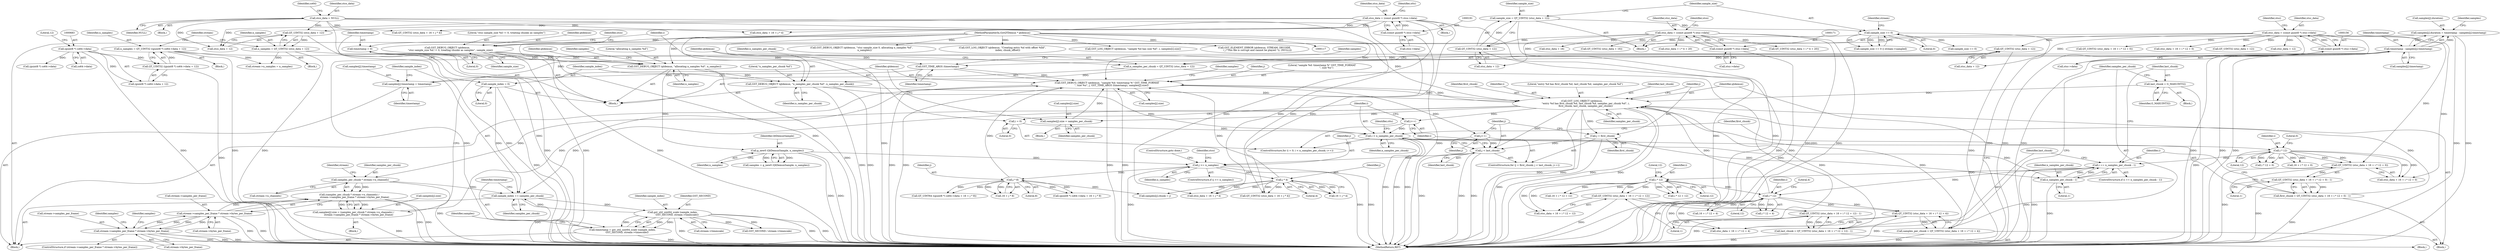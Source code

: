 digraph "0_gstreamer_bdc20b9baf13564d9a061343416395f8f9a92b53@array" {
"1000920" [label="(Call,samples[j].duration = timestamp - samples[j].timestamp)"];
"1000926" [label="(Call,timestamp - samples[j].timestamp)"];
"1000912" [label="(Call,timestamp = gst_util_uint64_scale (sample_index,\n            GST_SECOND, stream->timescale))"];
"1000914" [label="(Call,gst_util_uint64_scale (sample_index,\n            GST_SECOND, stream->timescale))"];
"1000909" [label="(Call,sample_index += samples_per_chunk)"];
"1000870" [label="(Call,samples_per_chunk * stream->n_channels)"];
"1000788" [label="(Call,GST_LOG_OBJECT (qtdemux,\n          \"entry %d has first_chunk %d, last_chunk %d, samples_per_chunk %d\", i,\n          first_chunk, last_chunk, samples_per_chunk))"];
"1000713" [label="(Call,GST_DEBUG_OBJECT (qtdemux, \"n_samples_per_chunk %d\", n_samples_per_chunk))"];
"1000693" [label="(Call,GST_DEBUG_OBJECT (qtdemux, \"allocating n_samples %d\", n_samples))"];
"1000663" [label="(Call,GST_DEBUG_OBJECT (qtdemux,\n        \"stsz sample_size %d != 0, treating chunks as samples\", sample_size))"];
"1000118" [label="(MethodParameterIn,GstQTDemux * qtdemux)"];
"1000226" [label="(Call,sample_size == 0)"];
"1000218" [label="(Call,sample_size = QT_UINT32 (stsz_data + 12))"];
"1000220" [label="(Call,QT_UINT32 (stsz_data + 12))"];
"1000168" [label="(Call,stsz_data = (const guint8 *) stsz->data)"];
"1000170" [label="(Call,(const guint8 *) stsz->data)"];
"1000678" [label="(Call,n_samples = QT_UINT32 ((guint8 *) co64->data + 12))"];
"1000680" [label="(Call,QT_UINT32 ((guint8 *) co64->data + 12))"];
"1000682" [label="(Call,(guint8 *) co64->data)"];
"1000670" [label="(Call,n_samples = QT_UINT32 (stco_data + 12))"];
"1000672" [label="(Call,QT_UINT32 (stco_data + 12))"];
"1000188" [label="(Call,stco_data = (const guint8 *) stco->data)"];
"1000190" [label="(Call,(const guint8 *) stco->data)"];
"1000197" [label="(Call,stco_data = NULL)"];
"1000707" [label="(Call,n_samples_per_chunk = QT_UINT32 (stsc_data + 12))"];
"1000709" [label="(Call,QT_UINT32 (stsc_data + 12))"];
"1000153" [label="(Call,stsc_data = (const guint8 *) stsc->data)"];
"1000155" [label="(Call,(const guint8 *) stsc->data)"];
"1000891" [label="(Call,GST_DEBUG_OBJECT (qtdemux, \"sample %d: timestamp %\" GST_TIME_FORMAT\n            \", size %u\", j, GST_TIME_ARGS (timestamp), samples[j].size))"];
"1000837" [label="(Call,j * 8)"];
"1000807" [label="(Call,j >= n_samples)"];
"1000799" [label="(Call,j < last_chunk)"];
"1000802" [label="(Call,j++)"];
"1000796" [label="(Call,j = first_chunk)"];
"1000699" [label="(Call,g_new0 (QtDemuxSample, n_samples))"];
"1000821" [label="(Call,j * 4)"];
"1000895" [label="(Call,GST_TIME_ARGS (timestamp))"];
"1000720" [label="(Call,timestamp = 0)"];
"1000884" [label="(Call,samples[j].size = samples_per_chunk)"];
"1000863" [label="(Call,samples[j].size = (samples_per_chunk * stream->n_channels) /\n              stream->samples_per_frame * stream->bytes_per_frame)"];
"1000869" [label="(Call,(samples_per_chunk * stream->n_channels) /\n              stream->samples_per_frame * stream->bytes_per_frame)"];
"1000875" [label="(Call,stream->samples_per_frame * stream->bytes_per_frame)"];
"1000855" [label="(Call,stream->samples_per_frame * stream->bytes_per_frame)"];
"1000784" [label="(Call,i * 12)"];
"1000751" [label="(Call,i == n_samples_per_chunk - 1)"];
"1000745" [label="(Call,i * 12)"];
"1000727" [label="(Call,i < n_samples_per_chunk)"];
"1000730" [label="(Call,i++)"];
"1000724" [label="(Call,i = 0)"];
"1000753" [label="(Call,n_samples_per_chunk - 1)"];
"1000771" [label="(Call,i * 12)"];
"1000736" [label="(Call,first_chunk = QT_UINT32 (stsc_data + 16 + i * 12 + 0) - 1)"];
"1000738" [label="(Call,QT_UINT32 (stsc_data + 16 + i * 12 + 0) - 1)"];
"1000739" [label="(Call,QT_UINT32 (stsc_data + 16 + i * 12 + 0))"];
"1000757" [label="(Call,last_chunk = G_MAXUINT32)"];
"1000762" [label="(Call,last_chunk = QT_UINT32 (stsc_data + 16 + i * 12 + 12) - 1)"];
"1000764" [label="(Call,QT_UINT32 (stsc_data + 16 + i * 12 + 12) - 1)"];
"1000765" [label="(Call,QT_UINT32 (stsc_data + 16 + i * 12 + 12))"];
"1000776" [label="(Call,samples_per_chunk = QT_UINT32 (stsc_data + 16 + i * 12 + 4))"];
"1000778" [label="(Call,QT_UINT32 (stsc_data + 16 + i * 12 + 4))"];
"1000717" [label="(Call,sample_index = 0)"];
"1000902" [label="(Call,samples[j].timestamp = timestamp)"];
"1000697" [label="(Call,samples = g_new0 (QtDemuxSample, n_samples))"];
"1000678" [label="(Call,n_samples = QT_UINT32 ((guint8 *) co64->data + 12))"];
"1000869" [label="(Call,(samples_per_chunk * stream->n_channels) /\n              stream->samples_per_frame * stream->bytes_per_frame)"];
"1000790" [label="(Literal,\"entry %d has first_chunk %d, last_chunk %d, samples_per_chunk %d\")"];
"1000219" [label="(Identifier,sample_size)"];
"1000163" [label="(Identifier,stsz)"];
"1000673" [label="(Call,stco_data + 12)"];
"1000707" [label="(Call,n_samples_per_chunk = QT_UINT32 (stsc_data + 12))"];
"1000816" [label="(Call,QT_UINT32 (stco_data + 16 + j * 4))"];
"1000915" [label="(Identifier,sample_index)"];
"1000923" [label="(Identifier,samples)"];
"1000176" [label="(Identifier,stco)"];
"1000199" [label="(Identifier,NULL)"];
"1000682" [label="(Call,(guint8 *) co64->data)"];
"1000777" [label="(Identifier,samples_per_chunk)"];
"1000725" [label="(Identifier,i)"];
"1000772" [label="(Identifier,i)"];
"1000830" [label="(Call,(guint8 *) co64->data)"];
"1000192" [label="(Call,stco->data)"];
"1000899" [label="(Identifier,samples)"];
"1000875" [label="(Call,stream->samples_per_frame * stream->bytes_per_frame)"];
"1000717" [label="(Call,sample_index = 0)"];
"1000154" [label="(Identifier,stsc_data)"];
"1000750" [label="(ControlStructure,if (i == n_samples_per_chunk - 1))"];
"1000698" [label="(Identifier,samples)"];
"1000795" [label="(ControlStructure,for (j = first_chunk; j < last_chunk; j++))"];
"1000854" [label="(ControlStructure,if (stream->samples_per_frame * stream->bytes_per_frame))"];
"1000196" [label="(Block,)"];
"1000917" [label="(Call,stream->timescale)"];
"1000699" [label="(Call,g_new0 (QtDemuxSample, n_samples))"];
"1000239" [label="(Call,GST_DEBUG_OBJECT (qtdemux, \"stsz sample_size 0, allocating n_samples %d\",\n        n_samples))"];
"1000230" [label="(Identifier,stream)"];
"1000312" [label="(Call,QT_UINT32 (stsc_data + 12))"];
"1000887" [label="(Identifier,samples)"];
"1000278" [label="(Call,QT_UINT32 (stsz_data + i * 4 + 20))"];
"1000810" [label="(ControlStructure,goto done;)"];
"1000804" [label="(Block,)"];
"1000172" [label="(Call,stsz->data)"];
"1000666" [label="(Identifier,sample_size)"];
"1000677" [label="(Block,)"];
"1000903" [label="(Call,samples[j].timestamp)"];
"1000892" [label="(Identifier,qtdemux)"];
"1000801" [label="(Identifier,last_chunk)"];
"1000756" [label="(Block,)"];
"1000909" [label="(Call,sample_index += samples_per_chunk)"];
"1000663" [label="(Call,GST_DEBUG_OBJECT (qtdemux,\n        \"stsz sample_size %d != 0, treating chunks as samples\", sample_size))"];
"1000876" [label="(Call,stream->samples_per_frame)"];
"1000789" [label="(Identifier,qtdemux)"];
"1000771" [label="(Call,i * 12)"];
"1000726" [label="(Literal,0)"];
"1000840" [label="(Call,samples[j].chunk = j)"];
"1000794" [label="(Identifier,samples_per_chunk)"];
"1000716" [label="(Identifier,n_samples_per_chunk)"];
"1000434" [label="(Call,GST_LOG_OBJECT (qtdemux, \"Creating entry %d with offset %lld\",\n              index, chunk_offset))"];
"1000118" [label="(MethodParameterIn,GstQTDemux * qtdemux)"];
"1000228" [label="(Literal,0)"];
"1000817" [label="(Call,stco_data + 16 + j * 4)"];
"1000806" [label="(ControlStructure,if (j >= n_samples))"];
"1000755" [label="(Literal,1)"];
"1000736" [label="(Call,first_chunk = QT_UINT32 (stsc_data + 16 + i * 12 + 0) - 1)"];
"1000759" [label="(Identifier,G_MAXUINT32)"];
"1000723" [label="(ControlStructure,for (i = 0; i < n_samples_per_chunk; i++))"];
"1000693" [label="(Call,GST_DEBUG_OBJECT (qtdemux, \"allocating n_samples %d\", n_samples))"];
"1000732" [label="(Block,)"];
"1000895" [label="(Call,GST_TIME_ARGS (timestamp))"];
"1000913" [label="(Identifier,timestamp)"];
"1000294" [label="(Call,GST_LOG_OBJECT (qtdemux, \"sample %d has size %d\", i, samples[i].size))"];
"1000679" [label="(Identifier,n_samples)"];
"1000863" [label="(Call,samples[j].size = (samples_per_chunk * stream->n_channels) /\n              stream->samples_per_frame * stream->bytes_per_frame)"];
"1000793" [label="(Identifier,last_chunk)"];
"1000687" [label="(Literal,12)"];
"1000897" [label="(Call,samples[j].size)"];
"1000784" [label="(Call,i * 12)"];
"1000719" [label="(Literal,0)"];
"1000170" [label="(Call,(const guint8 *) stsz->data)"];
"1000236" [label="(Call,stsz_data + 16)"];
"1000681" [label="(Call,(guint8 *) co64->data + 12)"];
"1000835" [label="(Call,16 + j * 8)"];
"1000671" [label="(Identifier,n_samples)"];
"1000902" [label="(Call,samples[j].timestamp = timestamp)"];
"1000669" [label="(Block,)"];
"1000714" [label="(Identifier,qtdemux)"];
"1000709" [label="(Call,QT_UINT32 (stsc_data + 12))"];
"1000742" [label="(Call,16 + i * 12 + 0)"];
"1000761" [label="(Block,)"];
"1000862" [label="(Block,)"];
"1000916" [label="(Identifier,GST_SECOND)"];
"1000695" [label="(Literal,\"allocating n_samples %d\")"];
"1000190" [label="(Call,(const guint8 *) stco->data)"];
"1000731" [label="(Identifier,i)"];
"1000722" [label="(Literal,0)"];
"1000752" [label="(Identifier,i)"];
"1000715" [label="(Literal,\"n_samples_per_chunk %d\")"];
"1000746" [label="(Identifier,i)"];
"1000313" [label="(Call,stsc_data + 12)"];
"1000770" [label="(Call,i * 12 + 12)"];
"1000797" [label="(Identifier,j)"];
"1000221" [label="(Call,stsz_data + 12)"];
"1000235" [label="(Call,QT_UINT32 (stsz_data + 16))"];
"1000905" [label="(Identifier,samples)"];
"1000662" [label="(Block,)"];
"1000890" [label="(Identifier,samples_per_chunk)"];
"1000921" [label="(Call,samples[j].duration)"];
"1000762" [label="(Call,last_chunk = QT_UINT32 (stsc_data + 16 + i * 12 + 12) - 1)"];
"1000157" [label="(Call,stsc->data)"];
"1000401" [label="(Call,stco_data + 16 + j * 4)"];
"1000739" [label="(Call,QT_UINT32 (stsc_data + 16 + i * 12 + 0))"];
"1000912" [label="(Call,timestamp = gst_util_uint64_scale (sample_index,\n            GST_SECOND, stream->timescale))"];
"1000872" [label="(Call,stream->n_channels)"];
"1000792" [label="(Identifier,first_chunk)"];
"1001025" [label="(Call,GST_SECOND / stream->timescale)"];
"1000812" [label="(Identifier,stco)"];
"1000225" [label="(Call,sample_size == 0 || stream->sampled)"];
"1000187" [label="(Block,)"];
"1000773" [label="(Literal,12)"];
"1000774" [label="(Literal,12)"];
"1000690" [label="(Identifier,stream)"];
"1000688" [label="(Call,stream->n_samples = n_samples)"];
"1000753" [label="(Call,n_samples_per_chunk - 1)"];
"1000279" [label="(Call,stsz_data + i * 4 + 20)"];
"1000708" [label="(Identifier,n_samples_per_chunk)"];
"1000800" [label="(Identifier,j)"];
"1000786" [label="(Literal,12)"];
"1000727" [label="(Call,i < n_samples_per_chunk)"];
"1000808" [label="(Identifier,j)"];
"1000798" [label="(Identifier,first_chunk)"];
"1000169" [label="(Identifier,stsz_data)"];
"1000189" [label="(Identifier,stco_data)"];
"1001044" [label="(MethodReturn,RET)"];
"1000891" [label="(Call,GST_DEBUG_OBJECT (qtdemux, \"sample %d: timestamp %\" GST_TIME_FORMAT\n            \", size %u\", j, GST_TIME_ARGS (timestamp), samples[j].size))"];
"1000668" [label="(Identifier,stco)"];
"1000828" [label="(Call,QT_UINT64 ((guint8 *) co64->data + 16 + j * 8))"];
"1000942" [label="(Identifier,ctts)"];
"1000168" [label="(Call,stsz_data = (const guint8 *) stsz->data)"];
"1000188" [label="(Call,stco_data = (const guint8 *) stco->data)"];
"1000713" [label="(Call,GST_DEBUG_OBJECT (qtdemux, \"n_samples_per_chunk %d\", n_samples_per_chunk))"];
"1000926" [label="(Call,timestamp - samples[j].timestamp)"];
"1000737" [label="(Identifier,first_chunk)"];
"1000729" [label="(Identifier,n_samples_per_chunk)"];
"1000783" [label="(Call,i * 12 + 4)"];
"1000121" [label="(Block,)"];
"1000738" [label="(Call,QT_UINT32 (stsc_data + 16 + i * 12 + 0) - 1)"];
"1000819" [label="(Call,16 + j * 4)"];
"1000822" [label="(Identifier,j)"];
"1000927" [label="(Identifier,timestamp)"];
"1000807" [label="(Call,j >= n_samples)"];
"1000778" [label="(Call,QT_UINT32 (stsc_data + 16 + i * 12 + 4))"];
"1000871" [label="(Identifier,samples_per_chunk)"];
"1000855" [label="(Call,stream->samples_per_frame * stream->bytes_per_frame)"];
"1000766" [label="(Call,stsc_data + 16 + i * 12 + 12)"];
"1000775" [label="(Literal,1)"];
"1000866" [label="(Identifier,samples)"];
"1000220" [label="(Call,QT_UINT32 (stsz_data + 12))"];
"1000896" [label="(Identifier,timestamp)"];
"1000153" [label="(Call,stsc_data = (const guint8 *) stsc->data)"];
"1000218" [label="(Call,sample_size = QT_UINT32 (stsz_data + 12))"];
"1000700" [label="(Identifier,QtDemuxSample)"];
"1000758" [label="(Identifier,last_chunk)"];
"1000796" [label="(Call,j = first_chunk)"];
"1000823" [label="(Literal,4)"];
"1000728" [label="(Identifier,i)"];
"1000791" [label="(Identifier,i)"];
"1000799" [label="(Call,j < last_chunk)"];
"1000665" [label="(Literal,\"stsz sample_size %d != 0, treating chunks as samples\")"];
"1000757" [label="(Call,last_chunk = G_MAXUINT32)"];
"1000914" [label="(Call,gst_util_uint64_scale (sample_index,\n            GST_SECOND, stream->timescale))"];
"1000920" [label="(Call,samples[j].duration = timestamp - samples[j].timestamp)"];
"1000680" [label="(Call,QT_UINT32 ((guint8 *) co64->data + 12))"];
"1000202" [label="(Identifier,co64)"];
"1000936" [label="(Identifier,samples)"];
"1000877" [label="(Identifier,stream)"];
"1000883" [label="(Block,)"];
"1000864" [label="(Call,samples[j].size)"];
"1000839" [label="(Literal,8)"];
"1000198" [label="(Identifier,stco_data)"];
"1000197" [label="(Call,stco_data = NULL)"];
"1000269" [label="(Call,sample_size == 0)"];
"1000779" [label="(Call,stsc_data + 16 + i * 12 + 4)"];
"1000809" [label="(Identifier,n_samples)"];
"1000768" [label="(Call,16 + i * 12 + 12)"];
"1000781" [label="(Call,16 + i * 12 + 4)"];
"1000911" [label="(Identifier,samples_per_chunk)"];
"1000765" [label="(Call,QT_UINT32 (stsc_data + 16 + i * 12 + 12))"];
"1000821" [label="(Call,j * 4)"];
"1000749" [label="(Literal,1)"];
"1000745" [label="(Call,i * 12)"];
"1000894" [label="(Identifier,j)"];
"1001035" [label="(Call,GST_ELEMENT_ERROR (qtdemux, STREAM, DECODE,\n        (_(\"This file is corrupt and cannot be played.\")), (NULL)))"];
"1000785" [label="(Identifier,i)"];
"1000696" [label="(Identifier,n_samples)"];
"1000870" [label="(Call,samples_per_chunk * stream->n_channels)"];
"1000730" [label="(Call,i++)"];
"1000155" [label="(Call,(const guint8 *) stsc->data)"];
"1000720" [label="(Call,timestamp = 0)"];
"1000803" [label="(Identifier,j)"];
"1000856" [label="(Call,stream->samples_per_frame)"];
"1000754" [label="(Identifier,n_samples_per_chunk)"];
"1000664" [label="(Identifier,qtdemux)"];
"1000751" [label="(Call,i == n_samples_per_chunk - 1)"];
"1000747" [label="(Literal,12)"];
"1000672" [label="(Call,QT_UINT32 (stco_data + 12))"];
"1000724" [label="(Call,i = 0)"];
"1000776" [label="(Call,samples_per_chunk = QT_UINT32 (stsc_data + 16 + i * 12 + 4))"];
"1000884" [label="(Call,samples[j].size = samples_per_chunk)"];
"1000859" [label="(Call,stream->bytes_per_frame)"];
"1000893" [label="(Literal,\"sample %d: timestamp %\" GST_TIME_FORMAT\n            \", size %u\")"];
"1000838" [label="(Identifier,j)"];
"1000701" [label="(Identifier,n_samples)"];
"1000908" [label="(Identifier,timestamp)"];
"1000802" [label="(Call,j++)"];
"1000879" [label="(Call,stream->bytes_per_frame)"];
"1000788" [label="(Call,GST_LOG_OBJECT (qtdemux,\n          \"entry %d has first_chunk %d, last_chunk %d, samples_per_chunk %d\", i,\n          first_chunk, last_chunk, samples_per_chunk))"];
"1000670" [label="(Call,n_samples = QT_UINT32 (stco_data + 12))"];
"1000763" [label="(Identifier,last_chunk)"];
"1000910" [label="(Identifier,sample_index)"];
"1000928" [label="(Call,samples[j].timestamp)"];
"1000787" [label="(Literal,4)"];
"1000748" [label="(Literal,0)"];
"1000885" [label="(Call,samples[j].size)"];
"1000694" [label="(Identifier,qtdemux)"];
"1000721" [label="(Identifier,timestamp)"];
"1000829" [label="(Call,(guint8 *) co64->data + 16 + j * 8)"];
"1000208" [label="(Identifier,stts)"];
"1000227" [label="(Identifier,sample_size)"];
"1000400" [label="(Call,QT_UINT32 (stco_data + 16 + j * 4))"];
"1000335" [label="(Call,QT_UINT32 (stsc_data + 16 + i * 12 + 0))"];
"1000710" [label="(Call,stsc_data + 12)"];
"1000718" [label="(Identifier,sample_index)"];
"1000336" [label="(Call,stsc_data + 16 + i * 12 + 0)"];
"1000684" [label="(Call,co64->data)"];
"1000837" [label="(Call,j * 8)"];
"1000744" [label="(Call,i * 12 + 0)"];
"1000226" [label="(Call,sample_size == 0)"];
"1000764" [label="(Call,QT_UINT32 (stsc_data + 16 + i * 12 + 12) - 1)"];
"1000740" [label="(Call,stsc_data + 16 + i * 12 + 0)"];
"1000920" -> "1000804"  [label="AST: "];
"1000920" -> "1000926"  [label="CFG: "];
"1000921" -> "1000920"  [label="AST: "];
"1000926" -> "1000920"  [label="AST: "];
"1000936" -> "1000920"  [label="CFG: "];
"1000920" -> "1001044"  [label="DDG: "];
"1000920" -> "1001044"  [label="DDG: "];
"1000926" -> "1000920"  [label="DDG: "];
"1000926" -> "1000920"  [label="DDG: "];
"1000926" -> "1000928"  [label="CFG: "];
"1000927" -> "1000926"  [label="AST: "];
"1000928" -> "1000926"  [label="AST: "];
"1000926" -> "1001044"  [label="DDG: "];
"1000926" -> "1001044"  [label="DDG: "];
"1000926" -> "1000895"  [label="DDG: "];
"1000912" -> "1000926"  [label="DDG: "];
"1000902" -> "1000926"  [label="DDG: "];
"1000912" -> "1000804"  [label="AST: "];
"1000912" -> "1000914"  [label="CFG: "];
"1000913" -> "1000912"  [label="AST: "];
"1000914" -> "1000912"  [label="AST: "];
"1000923" -> "1000912"  [label="CFG: "];
"1000912" -> "1001044"  [label="DDG: "];
"1000914" -> "1000912"  [label="DDG: "];
"1000914" -> "1000912"  [label="DDG: "];
"1000914" -> "1000912"  [label="DDG: "];
"1000914" -> "1000917"  [label="CFG: "];
"1000915" -> "1000914"  [label="AST: "];
"1000916" -> "1000914"  [label="AST: "];
"1000917" -> "1000914"  [label="AST: "];
"1000914" -> "1001044"  [label="DDG: "];
"1000914" -> "1001044"  [label="DDG: "];
"1000914" -> "1001044"  [label="DDG: "];
"1000914" -> "1000909"  [label="DDG: "];
"1000909" -> "1000914"  [label="DDG: "];
"1000914" -> "1001025"  [label="DDG: "];
"1000914" -> "1001025"  [label="DDG: "];
"1000909" -> "1000804"  [label="AST: "];
"1000909" -> "1000911"  [label="CFG: "];
"1000910" -> "1000909"  [label="AST: "];
"1000911" -> "1000909"  [label="AST: "];
"1000913" -> "1000909"  [label="CFG: "];
"1000909" -> "1001044"  [label="DDG: "];
"1000870" -> "1000909"  [label="DDG: "];
"1000788" -> "1000909"  [label="DDG: "];
"1000717" -> "1000909"  [label="DDG: "];
"1000870" -> "1000869"  [label="AST: "];
"1000870" -> "1000872"  [label="CFG: "];
"1000871" -> "1000870"  [label="AST: "];
"1000872" -> "1000870"  [label="AST: "];
"1000877" -> "1000870"  [label="CFG: "];
"1000870" -> "1001044"  [label="DDG: "];
"1000870" -> "1000869"  [label="DDG: "];
"1000870" -> "1000869"  [label="DDG: "];
"1000788" -> "1000870"  [label="DDG: "];
"1000788" -> "1000732"  [label="AST: "];
"1000788" -> "1000794"  [label="CFG: "];
"1000789" -> "1000788"  [label="AST: "];
"1000790" -> "1000788"  [label="AST: "];
"1000791" -> "1000788"  [label="AST: "];
"1000792" -> "1000788"  [label="AST: "];
"1000793" -> "1000788"  [label="AST: "];
"1000794" -> "1000788"  [label="AST: "];
"1000797" -> "1000788"  [label="CFG: "];
"1000788" -> "1001044"  [label="DDG: "];
"1000788" -> "1001044"  [label="DDG: "];
"1000788" -> "1001044"  [label="DDG: "];
"1000788" -> "1001044"  [label="DDG: "];
"1000788" -> "1000730"  [label="DDG: "];
"1000713" -> "1000788"  [label="DDG: "];
"1000891" -> "1000788"  [label="DDG: "];
"1000118" -> "1000788"  [label="DDG: "];
"1000784" -> "1000788"  [label="DDG: "];
"1000736" -> "1000788"  [label="DDG: "];
"1000757" -> "1000788"  [label="DDG: "];
"1000762" -> "1000788"  [label="DDG: "];
"1000776" -> "1000788"  [label="DDG: "];
"1000788" -> "1000796"  [label="DDG: "];
"1000788" -> "1000799"  [label="DDG: "];
"1000788" -> "1000884"  [label="DDG: "];
"1000788" -> "1000891"  [label="DDG: "];
"1000713" -> "1000662"  [label="AST: "];
"1000713" -> "1000716"  [label="CFG: "];
"1000714" -> "1000713"  [label="AST: "];
"1000715" -> "1000713"  [label="AST: "];
"1000716" -> "1000713"  [label="AST: "];
"1000718" -> "1000713"  [label="CFG: "];
"1000713" -> "1001044"  [label="DDG: "];
"1000713" -> "1001044"  [label="DDG: "];
"1000693" -> "1000713"  [label="DDG: "];
"1000118" -> "1000713"  [label="DDG: "];
"1000707" -> "1000713"  [label="DDG: "];
"1000713" -> "1000727"  [label="DDG: "];
"1000693" -> "1000662"  [label="AST: "];
"1000693" -> "1000696"  [label="CFG: "];
"1000694" -> "1000693"  [label="AST: "];
"1000695" -> "1000693"  [label="AST: "];
"1000696" -> "1000693"  [label="AST: "];
"1000698" -> "1000693"  [label="CFG: "];
"1000693" -> "1001044"  [label="DDG: "];
"1000663" -> "1000693"  [label="DDG: "];
"1000118" -> "1000693"  [label="DDG: "];
"1000678" -> "1000693"  [label="DDG: "];
"1000670" -> "1000693"  [label="DDG: "];
"1000693" -> "1000699"  [label="DDG: "];
"1000663" -> "1000662"  [label="AST: "];
"1000663" -> "1000666"  [label="CFG: "];
"1000664" -> "1000663"  [label="AST: "];
"1000665" -> "1000663"  [label="AST: "];
"1000666" -> "1000663"  [label="AST: "];
"1000668" -> "1000663"  [label="CFG: "];
"1000663" -> "1001044"  [label="DDG: "];
"1000663" -> "1001044"  [label="DDG: "];
"1000118" -> "1000663"  [label="DDG: "];
"1000226" -> "1000663"  [label="DDG: "];
"1000118" -> "1000117"  [label="AST: "];
"1000118" -> "1001044"  [label="DDG: "];
"1000118" -> "1000239"  [label="DDG: "];
"1000118" -> "1000294"  [label="DDG: "];
"1000118" -> "1000434"  [label="DDG: "];
"1000118" -> "1000891"  [label="DDG: "];
"1000118" -> "1001035"  [label="DDG: "];
"1000226" -> "1000225"  [label="AST: "];
"1000226" -> "1000228"  [label="CFG: "];
"1000227" -> "1000226"  [label="AST: "];
"1000228" -> "1000226"  [label="AST: "];
"1000230" -> "1000226"  [label="CFG: "];
"1000225" -> "1000226"  [label="CFG: "];
"1000226" -> "1001044"  [label="DDG: "];
"1000226" -> "1000225"  [label="DDG: "];
"1000226" -> "1000225"  [label="DDG: "];
"1000218" -> "1000226"  [label="DDG: "];
"1000226" -> "1000269"  [label="DDG: "];
"1000218" -> "1000121"  [label="AST: "];
"1000218" -> "1000220"  [label="CFG: "];
"1000219" -> "1000218"  [label="AST: "];
"1000220" -> "1000218"  [label="AST: "];
"1000227" -> "1000218"  [label="CFG: "];
"1000218" -> "1001044"  [label="DDG: "];
"1000220" -> "1000218"  [label="DDG: "];
"1000220" -> "1000221"  [label="CFG: "];
"1000221" -> "1000220"  [label="AST: "];
"1000220" -> "1001044"  [label="DDG: "];
"1000168" -> "1000220"  [label="DDG: "];
"1000168" -> "1000121"  [label="AST: "];
"1000168" -> "1000170"  [label="CFG: "];
"1000169" -> "1000168"  [label="AST: "];
"1000170" -> "1000168"  [label="AST: "];
"1000176" -> "1000168"  [label="CFG: "];
"1000168" -> "1001044"  [label="DDG: "];
"1000168" -> "1001044"  [label="DDG: "];
"1000170" -> "1000168"  [label="DDG: "];
"1000168" -> "1000221"  [label="DDG: "];
"1000168" -> "1000235"  [label="DDG: "];
"1000168" -> "1000236"  [label="DDG: "];
"1000168" -> "1000278"  [label="DDG: "];
"1000168" -> "1000279"  [label="DDG: "];
"1000170" -> "1000172"  [label="CFG: "];
"1000171" -> "1000170"  [label="AST: "];
"1000172" -> "1000170"  [label="AST: "];
"1000170" -> "1001044"  [label="DDG: "];
"1000678" -> "1000677"  [label="AST: "];
"1000678" -> "1000680"  [label="CFG: "];
"1000679" -> "1000678"  [label="AST: "];
"1000680" -> "1000678"  [label="AST: "];
"1000690" -> "1000678"  [label="CFG: "];
"1000678" -> "1001044"  [label="DDG: "];
"1000680" -> "1000678"  [label="DDG: "];
"1000678" -> "1000688"  [label="DDG: "];
"1000680" -> "1000681"  [label="CFG: "];
"1000681" -> "1000680"  [label="AST: "];
"1000680" -> "1001044"  [label="DDG: "];
"1000682" -> "1000680"  [label="DDG: "];
"1000682" -> "1000681"  [label="AST: "];
"1000682" -> "1000684"  [label="CFG: "];
"1000683" -> "1000682"  [label="AST: "];
"1000684" -> "1000682"  [label="AST: "];
"1000687" -> "1000682"  [label="CFG: "];
"1000682" -> "1001044"  [label="DDG: "];
"1000682" -> "1000681"  [label="DDG: "];
"1000682" -> "1000830"  [label="DDG: "];
"1000670" -> "1000669"  [label="AST: "];
"1000670" -> "1000672"  [label="CFG: "];
"1000671" -> "1000670"  [label="AST: "];
"1000672" -> "1000670"  [label="AST: "];
"1000690" -> "1000670"  [label="CFG: "];
"1000670" -> "1001044"  [label="DDG: "];
"1000672" -> "1000670"  [label="DDG: "];
"1000670" -> "1000688"  [label="DDG: "];
"1000672" -> "1000673"  [label="CFG: "];
"1000673" -> "1000672"  [label="AST: "];
"1000672" -> "1001044"  [label="DDG: "];
"1000188" -> "1000672"  [label="DDG: "];
"1000197" -> "1000672"  [label="DDG: "];
"1000188" -> "1000187"  [label="AST: "];
"1000188" -> "1000190"  [label="CFG: "];
"1000189" -> "1000188"  [label="AST: "];
"1000190" -> "1000188"  [label="AST: "];
"1000208" -> "1000188"  [label="CFG: "];
"1000188" -> "1001044"  [label="DDG: "];
"1000188" -> "1001044"  [label="DDG: "];
"1000190" -> "1000188"  [label="DDG: "];
"1000188" -> "1000400"  [label="DDG: "];
"1000188" -> "1000401"  [label="DDG: "];
"1000188" -> "1000673"  [label="DDG: "];
"1000188" -> "1000816"  [label="DDG: "];
"1000188" -> "1000817"  [label="DDG: "];
"1000190" -> "1000192"  [label="CFG: "];
"1000191" -> "1000190"  [label="AST: "];
"1000192" -> "1000190"  [label="AST: "];
"1000190" -> "1001044"  [label="DDG: "];
"1000197" -> "1000196"  [label="AST: "];
"1000197" -> "1000199"  [label="CFG: "];
"1000198" -> "1000197"  [label="AST: "];
"1000199" -> "1000197"  [label="AST: "];
"1000202" -> "1000197"  [label="CFG: "];
"1000197" -> "1001044"  [label="DDG: "];
"1000197" -> "1000400"  [label="DDG: "];
"1000197" -> "1000401"  [label="DDG: "];
"1000197" -> "1000673"  [label="DDG: "];
"1000197" -> "1000816"  [label="DDG: "];
"1000197" -> "1000817"  [label="DDG: "];
"1000707" -> "1000662"  [label="AST: "];
"1000707" -> "1000709"  [label="CFG: "];
"1000708" -> "1000707"  [label="AST: "];
"1000709" -> "1000707"  [label="AST: "];
"1000714" -> "1000707"  [label="CFG: "];
"1000707" -> "1001044"  [label="DDG: "];
"1000709" -> "1000707"  [label="DDG: "];
"1000709" -> "1000710"  [label="CFG: "];
"1000710" -> "1000709"  [label="AST: "];
"1000709" -> "1001044"  [label="DDG: "];
"1000153" -> "1000709"  [label="DDG: "];
"1000153" -> "1000121"  [label="AST: "];
"1000153" -> "1000155"  [label="CFG: "];
"1000154" -> "1000153"  [label="AST: "];
"1000155" -> "1000153"  [label="AST: "];
"1000163" -> "1000153"  [label="CFG: "];
"1000153" -> "1001044"  [label="DDG: "];
"1000153" -> "1001044"  [label="DDG: "];
"1000155" -> "1000153"  [label="DDG: "];
"1000153" -> "1000312"  [label="DDG: "];
"1000153" -> "1000313"  [label="DDG: "];
"1000153" -> "1000335"  [label="DDG: "];
"1000153" -> "1000336"  [label="DDG: "];
"1000153" -> "1000710"  [label="DDG: "];
"1000153" -> "1000739"  [label="DDG: "];
"1000153" -> "1000740"  [label="DDG: "];
"1000155" -> "1000157"  [label="CFG: "];
"1000156" -> "1000155"  [label="AST: "];
"1000157" -> "1000155"  [label="AST: "];
"1000155" -> "1001044"  [label="DDG: "];
"1000891" -> "1000804"  [label="AST: "];
"1000891" -> "1000897"  [label="CFG: "];
"1000892" -> "1000891"  [label="AST: "];
"1000893" -> "1000891"  [label="AST: "];
"1000894" -> "1000891"  [label="AST: "];
"1000895" -> "1000891"  [label="AST: "];
"1000897" -> "1000891"  [label="AST: "];
"1000905" -> "1000891"  [label="CFG: "];
"1000891" -> "1001044"  [label="DDG: "];
"1000891" -> "1001044"  [label="DDG: "];
"1000891" -> "1001044"  [label="DDG: "];
"1000891" -> "1001044"  [label="DDG: "];
"1000891" -> "1000802"  [label="DDG: "];
"1000837" -> "1000891"  [label="DDG: "];
"1000821" -> "1000891"  [label="DDG: "];
"1000895" -> "1000891"  [label="DDG: "];
"1000884" -> "1000891"  [label="DDG: "];
"1000863" -> "1000891"  [label="DDG: "];
"1000837" -> "1000835"  [label="AST: "];
"1000837" -> "1000839"  [label="CFG: "];
"1000838" -> "1000837"  [label="AST: "];
"1000839" -> "1000837"  [label="AST: "];
"1000835" -> "1000837"  [label="CFG: "];
"1000837" -> "1000828"  [label="DDG: "];
"1000837" -> "1000828"  [label="DDG: "];
"1000837" -> "1000829"  [label="DDG: "];
"1000837" -> "1000829"  [label="DDG: "];
"1000837" -> "1000835"  [label="DDG: "];
"1000837" -> "1000835"  [label="DDG: "];
"1000807" -> "1000837"  [label="DDG: "];
"1000837" -> "1000840"  [label="DDG: "];
"1000807" -> "1000806"  [label="AST: "];
"1000807" -> "1000809"  [label="CFG: "];
"1000808" -> "1000807"  [label="AST: "];
"1000809" -> "1000807"  [label="AST: "];
"1000810" -> "1000807"  [label="CFG: "];
"1000812" -> "1000807"  [label="CFG: "];
"1000807" -> "1001044"  [label="DDG: "];
"1000807" -> "1001044"  [label="DDG: "];
"1000807" -> "1001044"  [label="DDG: "];
"1000799" -> "1000807"  [label="DDG: "];
"1000699" -> "1000807"  [label="DDG: "];
"1000807" -> "1000821"  [label="DDG: "];
"1000799" -> "1000795"  [label="AST: "];
"1000799" -> "1000801"  [label="CFG: "];
"1000800" -> "1000799"  [label="AST: "];
"1000801" -> "1000799"  [label="AST: "];
"1000808" -> "1000799"  [label="CFG: "];
"1000731" -> "1000799"  [label="CFG: "];
"1000799" -> "1001044"  [label="DDG: "];
"1000799" -> "1001044"  [label="DDG: "];
"1000799" -> "1001044"  [label="DDG: "];
"1000802" -> "1000799"  [label="DDG: "];
"1000796" -> "1000799"  [label="DDG: "];
"1000802" -> "1000795"  [label="AST: "];
"1000802" -> "1000803"  [label="CFG: "];
"1000803" -> "1000802"  [label="AST: "];
"1000800" -> "1000802"  [label="CFG: "];
"1000796" -> "1000795"  [label="AST: "];
"1000796" -> "1000798"  [label="CFG: "];
"1000797" -> "1000796"  [label="AST: "];
"1000798" -> "1000796"  [label="AST: "];
"1000800" -> "1000796"  [label="CFG: "];
"1000796" -> "1001044"  [label="DDG: "];
"1000699" -> "1000697"  [label="AST: "];
"1000699" -> "1000701"  [label="CFG: "];
"1000700" -> "1000699"  [label="AST: "];
"1000701" -> "1000699"  [label="AST: "];
"1000697" -> "1000699"  [label="CFG: "];
"1000699" -> "1001044"  [label="DDG: "];
"1000699" -> "1001044"  [label="DDG: "];
"1000699" -> "1000697"  [label="DDG: "];
"1000699" -> "1000697"  [label="DDG: "];
"1000821" -> "1000819"  [label="AST: "];
"1000821" -> "1000823"  [label="CFG: "];
"1000822" -> "1000821"  [label="AST: "];
"1000823" -> "1000821"  [label="AST: "];
"1000819" -> "1000821"  [label="CFG: "];
"1000821" -> "1000816"  [label="DDG: "];
"1000821" -> "1000816"  [label="DDG: "];
"1000821" -> "1000817"  [label="DDG: "];
"1000821" -> "1000817"  [label="DDG: "];
"1000821" -> "1000819"  [label="DDG: "];
"1000821" -> "1000819"  [label="DDG: "];
"1000821" -> "1000840"  [label="DDG: "];
"1000895" -> "1000896"  [label="CFG: "];
"1000896" -> "1000895"  [label="AST: "];
"1000899" -> "1000895"  [label="CFG: "];
"1000720" -> "1000895"  [label="DDG: "];
"1000895" -> "1000902"  [label="DDG: "];
"1000720" -> "1000662"  [label="AST: "];
"1000720" -> "1000722"  [label="CFG: "];
"1000721" -> "1000720"  [label="AST: "];
"1000722" -> "1000720"  [label="AST: "];
"1000725" -> "1000720"  [label="CFG: "];
"1000720" -> "1001044"  [label="DDG: "];
"1000884" -> "1000883"  [label="AST: "];
"1000884" -> "1000890"  [label="CFG: "];
"1000885" -> "1000884"  [label="AST: "];
"1000890" -> "1000884"  [label="AST: "];
"1000892" -> "1000884"  [label="CFG: "];
"1000863" -> "1000862"  [label="AST: "];
"1000863" -> "1000869"  [label="CFG: "];
"1000864" -> "1000863"  [label="AST: "];
"1000869" -> "1000863"  [label="AST: "];
"1000892" -> "1000863"  [label="CFG: "];
"1000863" -> "1001044"  [label="DDG: "];
"1000869" -> "1000863"  [label="DDG: "];
"1000869" -> "1000863"  [label="DDG: "];
"1000869" -> "1000875"  [label="CFG: "];
"1000875" -> "1000869"  [label="AST: "];
"1000869" -> "1001044"  [label="DDG: "];
"1000869" -> "1001044"  [label="DDG: "];
"1000875" -> "1000869"  [label="DDG: "];
"1000875" -> "1000869"  [label="DDG: "];
"1000875" -> "1000879"  [label="CFG: "];
"1000876" -> "1000875"  [label="AST: "];
"1000879" -> "1000875"  [label="AST: "];
"1000875" -> "1001044"  [label="DDG: "];
"1000875" -> "1001044"  [label="DDG: "];
"1000875" -> "1000855"  [label="DDG: "];
"1000875" -> "1000855"  [label="DDG: "];
"1000855" -> "1000875"  [label="DDG: "];
"1000855" -> "1000875"  [label="DDG: "];
"1000855" -> "1000854"  [label="AST: "];
"1000855" -> "1000859"  [label="CFG: "];
"1000856" -> "1000855"  [label="AST: "];
"1000859" -> "1000855"  [label="AST: "];
"1000866" -> "1000855"  [label="CFG: "];
"1000887" -> "1000855"  [label="CFG: "];
"1000855" -> "1001044"  [label="DDG: "];
"1000855" -> "1001044"  [label="DDG: "];
"1000855" -> "1001044"  [label="DDG: "];
"1000784" -> "1000783"  [label="AST: "];
"1000784" -> "1000786"  [label="CFG: "];
"1000785" -> "1000784"  [label="AST: "];
"1000786" -> "1000784"  [label="AST: "];
"1000787" -> "1000784"  [label="CFG: "];
"1000784" -> "1000778"  [label="DDG: "];
"1000784" -> "1000778"  [label="DDG: "];
"1000784" -> "1000779"  [label="DDG: "];
"1000784" -> "1000779"  [label="DDG: "];
"1000784" -> "1000781"  [label="DDG: "];
"1000784" -> "1000781"  [label="DDG: "];
"1000784" -> "1000783"  [label="DDG: "];
"1000784" -> "1000783"  [label="DDG: "];
"1000751" -> "1000784"  [label="DDG: "];
"1000771" -> "1000784"  [label="DDG: "];
"1000751" -> "1000750"  [label="AST: "];
"1000751" -> "1000753"  [label="CFG: "];
"1000752" -> "1000751"  [label="AST: "];
"1000753" -> "1000751"  [label="AST: "];
"1000758" -> "1000751"  [label="CFG: "];
"1000763" -> "1000751"  [label="CFG: "];
"1000751" -> "1001044"  [label="DDG: "];
"1000751" -> "1001044"  [label="DDG: "];
"1000745" -> "1000751"  [label="DDG: "];
"1000753" -> "1000751"  [label="DDG: "];
"1000753" -> "1000751"  [label="DDG: "];
"1000751" -> "1000771"  [label="DDG: "];
"1000745" -> "1000744"  [label="AST: "];
"1000745" -> "1000747"  [label="CFG: "];
"1000746" -> "1000745"  [label="AST: "];
"1000747" -> "1000745"  [label="AST: "];
"1000748" -> "1000745"  [label="CFG: "];
"1000745" -> "1000739"  [label="DDG: "];
"1000745" -> "1000739"  [label="DDG: "];
"1000745" -> "1000740"  [label="DDG: "];
"1000745" -> "1000740"  [label="DDG: "];
"1000745" -> "1000742"  [label="DDG: "];
"1000745" -> "1000742"  [label="DDG: "];
"1000745" -> "1000744"  [label="DDG: "];
"1000745" -> "1000744"  [label="DDG: "];
"1000727" -> "1000745"  [label="DDG: "];
"1000727" -> "1000723"  [label="AST: "];
"1000727" -> "1000729"  [label="CFG: "];
"1000728" -> "1000727"  [label="AST: "];
"1000729" -> "1000727"  [label="AST: "];
"1000737" -> "1000727"  [label="CFG: "];
"1000942" -> "1000727"  [label="CFG: "];
"1000727" -> "1001044"  [label="DDG: "];
"1000727" -> "1001044"  [label="DDG: "];
"1000727" -> "1001044"  [label="DDG: "];
"1000730" -> "1000727"  [label="DDG: "];
"1000724" -> "1000727"  [label="DDG: "];
"1000753" -> "1000727"  [label="DDG: "];
"1000727" -> "1000753"  [label="DDG: "];
"1000730" -> "1000723"  [label="AST: "];
"1000730" -> "1000731"  [label="CFG: "];
"1000731" -> "1000730"  [label="AST: "];
"1000728" -> "1000730"  [label="CFG: "];
"1000724" -> "1000723"  [label="AST: "];
"1000724" -> "1000726"  [label="CFG: "];
"1000725" -> "1000724"  [label="AST: "];
"1000726" -> "1000724"  [label="AST: "];
"1000728" -> "1000724"  [label="CFG: "];
"1000753" -> "1000755"  [label="CFG: "];
"1000754" -> "1000753"  [label="AST: "];
"1000755" -> "1000753"  [label="AST: "];
"1000753" -> "1001044"  [label="DDG: "];
"1000771" -> "1000770"  [label="AST: "];
"1000771" -> "1000773"  [label="CFG: "];
"1000772" -> "1000771"  [label="AST: "];
"1000773" -> "1000771"  [label="AST: "];
"1000774" -> "1000771"  [label="CFG: "];
"1000771" -> "1000765"  [label="DDG: "];
"1000771" -> "1000765"  [label="DDG: "];
"1000771" -> "1000766"  [label="DDG: "];
"1000771" -> "1000766"  [label="DDG: "];
"1000771" -> "1000768"  [label="DDG: "];
"1000771" -> "1000768"  [label="DDG: "];
"1000771" -> "1000770"  [label="DDG: "];
"1000771" -> "1000770"  [label="DDG: "];
"1000736" -> "1000732"  [label="AST: "];
"1000736" -> "1000738"  [label="CFG: "];
"1000737" -> "1000736"  [label="AST: "];
"1000738" -> "1000736"  [label="AST: "];
"1000752" -> "1000736"  [label="CFG: "];
"1000736" -> "1001044"  [label="DDG: "];
"1000738" -> "1000736"  [label="DDG: "];
"1000738" -> "1000736"  [label="DDG: "];
"1000738" -> "1000749"  [label="CFG: "];
"1000739" -> "1000738"  [label="AST: "];
"1000749" -> "1000738"  [label="AST: "];
"1000738" -> "1001044"  [label="DDG: "];
"1000739" -> "1000738"  [label="DDG: "];
"1000739" -> "1000740"  [label="CFG: "];
"1000740" -> "1000739"  [label="AST: "];
"1000749" -> "1000739"  [label="CFG: "];
"1000739" -> "1001044"  [label="DDG: "];
"1000757" -> "1000756"  [label="AST: "];
"1000757" -> "1000759"  [label="CFG: "];
"1000758" -> "1000757"  [label="AST: "];
"1000759" -> "1000757"  [label="AST: "];
"1000777" -> "1000757"  [label="CFG: "];
"1000757" -> "1001044"  [label="DDG: "];
"1000762" -> "1000761"  [label="AST: "];
"1000762" -> "1000764"  [label="CFG: "];
"1000763" -> "1000762"  [label="AST: "];
"1000764" -> "1000762"  [label="AST: "];
"1000777" -> "1000762"  [label="CFG: "];
"1000762" -> "1001044"  [label="DDG: "];
"1000764" -> "1000762"  [label="DDG: "];
"1000764" -> "1000762"  [label="DDG: "];
"1000764" -> "1000775"  [label="CFG: "];
"1000765" -> "1000764"  [label="AST: "];
"1000775" -> "1000764"  [label="AST: "];
"1000764" -> "1001044"  [label="DDG: "];
"1000765" -> "1000764"  [label="DDG: "];
"1000765" -> "1000766"  [label="CFG: "];
"1000766" -> "1000765"  [label="AST: "];
"1000775" -> "1000765"  [label="CFG: "];
"1000765" -> "1001044"  [label="DDG: "];
"1000776" -> "1000732"  [label="AST: "];
"1000776" -> "1000778"  [label="CFG: "];
"1000777" -> "1000776"  [label="AST: "];
"1000778" -> "1000776"  [label="AST: "];
"1000789" -> "1000776"  [label="CFG: "];
"1000776" -> "1001044"  [label="DDG: "];
"1000778" -> "1000776"  [label="DDG: "];
"1000778" -> "1000779"  [label="CFG: "];
"1000779" -> "1000778"  [label="AST: "];
"1000778" -> "1001044"  [label="DDG: "];
"1000717" -> "1000662"  [label="AST: "];
"1000717" -> "1000719"  [label="CFG: "];
"1000718" -> "1000717"  [label="AST: "];
"1000719" -> "1000717"  [label="AST: "];
"1000721" -> "1000717"  [label="CFG: "];
"1000717" -> "1001044"  [label="DDG: "];
"1000902" -> "1000804"  [label="AST: "];
"1000902" -> "1000908"  [label="CFG: "];
"1000903" -> "1000902"  [label="AST: "];
"1000908" -> "1000902"  [label="AST: "];
"1000910" -> "1000902"  [label="CFG: "];
}
